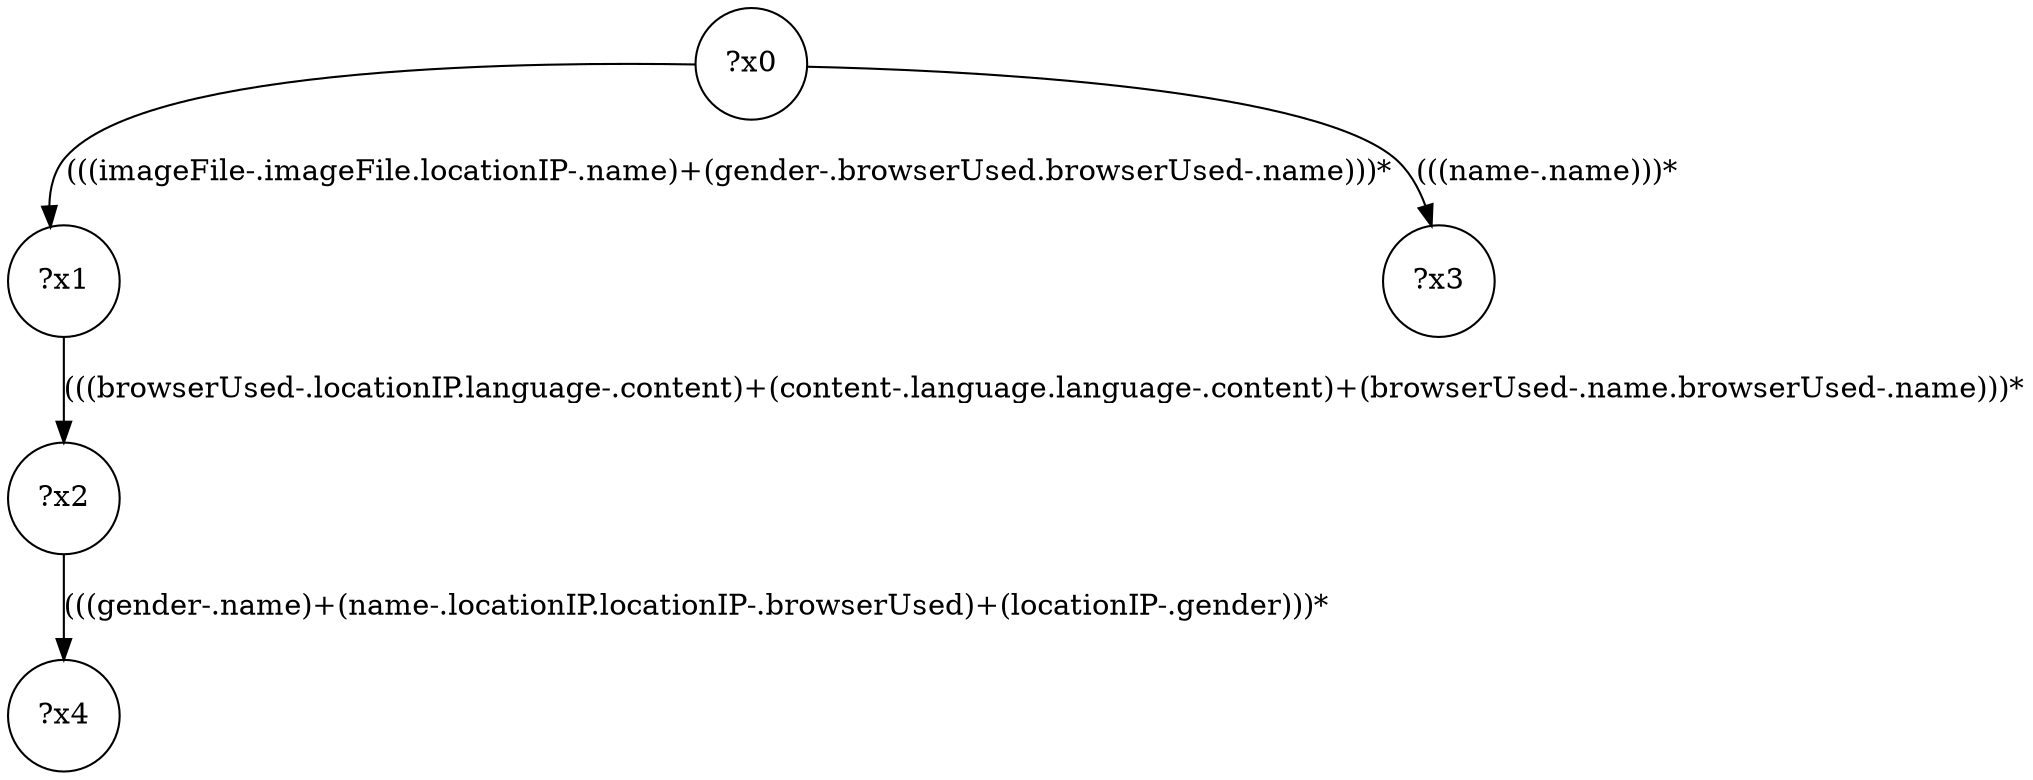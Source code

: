 digraph g {
	x0 [shape=circle, label="?x0"];
	x1 [shape=circle, label="?x1"];
	x0 -> x1 [label="(((imageFile-.imageFile.locationIP-.name)+(gender-.browserUsed.browserUsed-.name)))*"];
	x2 [shape=circle, label="?x2"];
	x1 -> x2 [label="(((browserUsed-.locationIP.language-.content)+(content-.language.language-.content)+(browserUsed-.name.browserUsed-.name)))*"];
	x3 [shape=circle, label="?x3"];
	x0 -> x3 [label="(((name-.name)))*"];
	x4 [shape=circle, label="?x4"];
	x2 -> x4 [label="(((gender-.name)+(name-.locationIP.locationIP-.browserUsed)+(locationIP-.gender)))*"];
}
